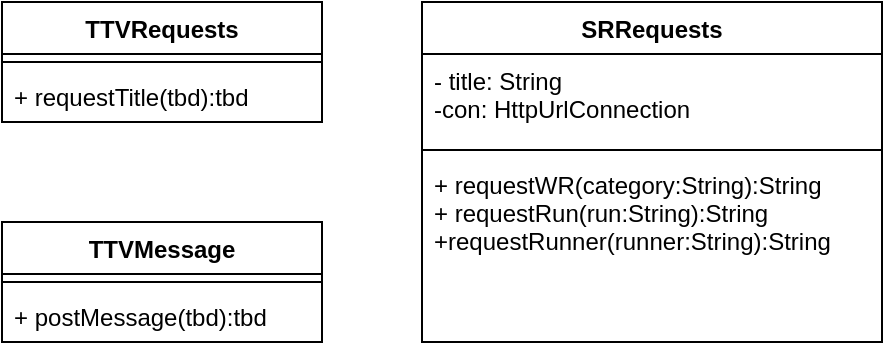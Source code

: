 <mxfile version="16.2.4" type="device"><diagram id="C5RBs43oDa-KdzZeNtuy" name="Page-1"><mxGraphModel dx="1422" dy="744" grid="1" gridSize="10" guides="1" tooltips="1" connect="1" arrows="1" fold="1" page="1" pageScale="1" pageWidth="827" pageHeight="1169" math="0" shadow="0"><root><mxCell id="WIyWlLk6GJQsqaUBKTNV-0"/><mxCell id="WIyWlLk6GJQsqaUBKTNV-1" parent="WIyWlLk6GJQsqaUBKTNV-0"/><mxCell id="mfuY2LPt86jt71vWXZ8X-8" value="SRRequests" style="swimlane;fontStyle=1;align=center;verticalAlign=top;childLayout=stackLayout;horizontal=1;startSize=26;horizontalStack=0;resizeParent=1;resizeParentMax=0;resizeLast=0;collapsible=1;marginBottom=0;" vertex="1" parent="WIyWlLk6GJQsqaUBKTNV-1"><mxGeometry x="560" y="70" width="230" height="170" as="geometry"/></mxCell><mxCell id="mfuY2LPt86jt71vWXZ8X-9" value="- title: String&#xA;-con: HttpUrlConnection&#xA;" style="text;strokeColor=none;fillColor=none;align=left;verticalAlign=top;spacingLeft=4;spacingRight=4;overflow=hidden;rotatable=0;points=[[0,0.5],[1,0.5]];portConstraint=eastwest;" vertex="1" parent="mfuY2LPt86jt71vWXZ8X-8"><mxGeometry y="26" width="230" height="44" as="geometry"/></mxCell><mxCell id="mfuY2LPt86jt71vWXZ8X-10" value="" style="line;strokeWidth=1;fillColor=none;align=left;verticalAlign=middle;spacingTop=-1;spacingLeft=3;spacingRight=3;rotatable=0;labelPosition=right;points=[];portConstraint=eastwest;" vertex="1" parent="mfuY2LPt86jt71vWXZ8X-8"><mxGeometry y="70" width="230" height="8" as="geometry"/></mxCell><mxCell id="mfuY2LPt86jt71vWXZ8X-11" value="+ requestWR(category:String):String&#xA;+ requestRun(run:String):String&#xA;+requestRunner(runner:String):String&#xA;" style="text;strokeColor=none;fillColor=none;align=left;verticalAlign=top;spacingLeft=4;spacingRight=4;overflow=hidden;rotatable=0;points=[[0,0.5],[1,0.5]];portConstraint=eastwest;" vertex="1" parent="mfuY2LPt86jt71vWXZ8X-8"><mxGeometry y="78" width="230" height="92" as="geometry"/></mxCell><mxCell id="mfuY2LPt86jt71vWXZ8X-12" value="TTVRequests" style="swimlane;fontStyle=1;align=center;verticalAlign=top;childLayout=stackLayout;horizontal=1;startSize=26;horizontalStack=0;resizeParent=1;resizeParentMax=0;resizeLast=0;collapsible=1;marginBottom=0;" vertex="1" parent="WIyWlLk6GJQsqaUBKTNV-1"><mxGeometry x="350" y="70" width="160" height="60" as="geometry"/></mxCell><mxCell id="mfuY2LPt86jt71vWXZ8X-14" value="" style="line;strokeWidth=1;fillColor=none;align=left;verticalAlign=middle;spacingTop=-1;spacingLeft=3;spacingRight=3;rotatable=0;labelPosition=right;points=[];portConstraint=eastwest;" vertex="1" parent="mfuY2LPt86jt71vWXZ8X-12"><mxGeometry y="26" width="160" height="8" as="geometry"/></mxCell><mxCell id="mfuY2LPt86jt71vWXZ8X-15" value="+ requestTitle(tbd):tbd" style="text;strokeColor=none;fillColor=none;align=left;verticalAlign=top;spacingLeft=4;spacingRight=4;overflow=hidden;rotatable=0;points=[[0,0.5],[1,0.5]];portConstraint=eastwest;" vertex="1" parent="mfuY2LPt86jt71vWXZ8X-12"><mxGeometry y="34" width="160" height="26" as="geometry"/></mxCell><mxCell id="mfuY2LPt86jt71vWXZ8X-16" value="TTVMessage" style="swimlane;fontStyle=1;align=center;verticalAlign=top;childLayout=stackLayout;horizontal=1;startSize=26;horizontalStack=0;resizeParent=1;resizeParentMax=0;resizeLast=0;collapsible=1;marginBottom=0;" vertex="1" parent="WIyWlLk6GJQsqaUBKTNV-1"><mxGeometry x="350" y="180" width="160" height="60" as="geometry"/></mxCell><mxCell id="mfuY2LPt86jt71vWXZ8X-18" value="" style="line;strokeWidth=1;fillColor=none;align=left;verticalAlign=middle;spacingTop=-1;spacingLeft=3;spacingRight=3;rotatable=0;labelPosition=right;points=[];portConstraint=eastwest;" vertex="1" parent="mfuY2LPt86jt71vWXZ8X-16"><mxGeometry y="26" width="160" height="8" as="geometry"/></mxCell><mxCell id="mfuY2LPt86jt71vWXZ8X-19" value="+ postMessage(tbd):tbd" style="text;strokeColor=none;fillColor=none;align=left;verticalAlign=top;spacingLeft=4;spacingRight=4;overflow=hidden;rotatable=0;points=[[0,0.5],[1,0.5]];portConstraint=eastwest;" vertex="1" parent="mfuY2LPt86jt71vWXZ8X-16"><mxGeometry y="34" width="160" height="26" as="geometry"/></mxCell></root></mxGraphModel></diagram></mxfile>
